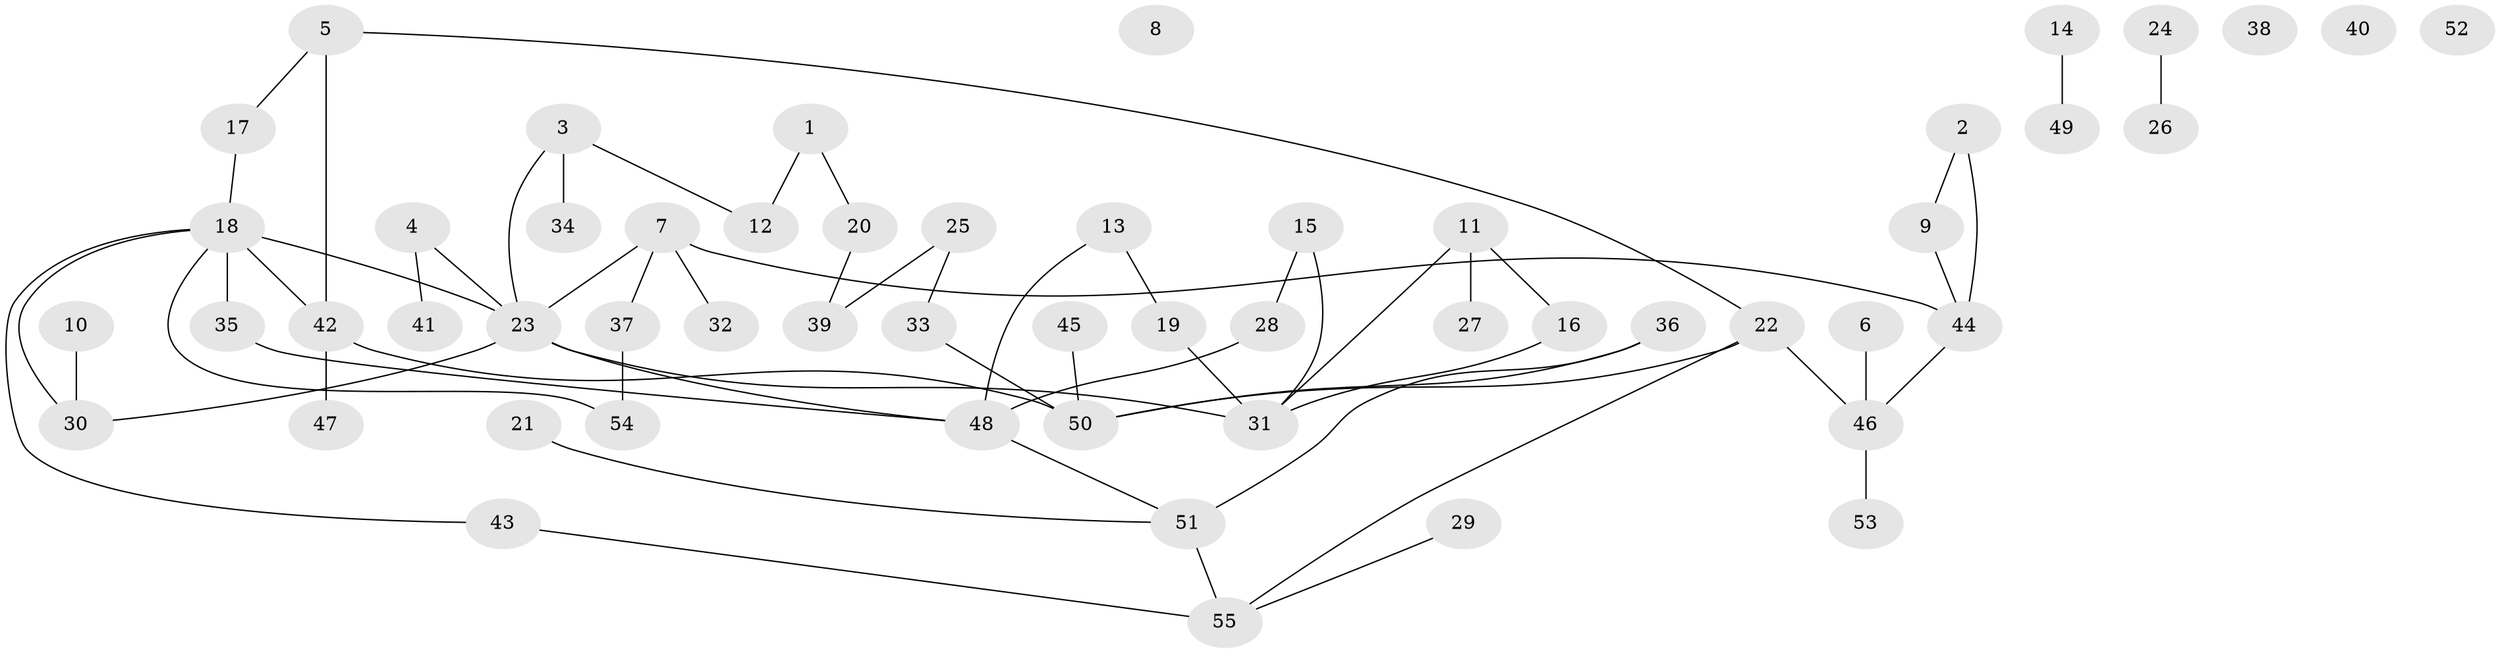 // Generated by graph-tools (version 1.1) at 2025/00/03/09/25 03:00:51]
// undirected, 55 vertices, 62 edges
graph export_dot {
graph [start="1"]
  node [color=gray90,style=filled];
  1;
  2;
  3;
  4;
  5;
  6;
  7;
  8;
  9;
  10;
  11;
  12;
  13;
  14;
  15;
  16;
  17;
  18;
  19;
  20;
  21;
  22;
  23;
  24;
  25;
  26;
  27;
  28;
  29;
  30;
  31;
  32;
  33;
  34;
  35;
  36;
  37;
  38;
  39;
  40;
  41;
  42;
  43;
  44;
  45;
  46;
  47;
  48;
  49;
  50;
  51;
  52;
  53;
  54;
  55;
  1 -- 12;
  1 -- 20;
  2 -- 9;
  2 -- 44;
  3 -- 12;
  3 -- 23;
  3 -- 34;
  4 -- 23;
  4 -- 41;
  5 -- 17;
  5 -- 22;
  5 -- 42;
  6 -- 46;
  7 -- 23;
  7 -- 32;
  7 -- 37;
  7 -- 44;
  9 -- 44;
  10 -- 30;
  11 -- 16;
  11 -- 27;
  11 -- 31;
  13 -- 19;
  13 -- 48;
  14 -- 49;
  15 -- 28;
  15 -- 31;
  16 -- 31;
  17 -- 18;
  18 -- 23;
  18 -- 30;
  18 -- 35;
  18 -- 42;
  18 -- 43;
  18 -- 54;
  19 -- 31;
  20 -- 39;
  21 -- 51;
  22 -- 46;
  22 -- 50;
  22 -- 55;
  23 -- 30;
  23 -- 31;
  23 -- 48;
  24 -- 26;
  25 -- 33;
  25 -- 39;
  28 -- 48;
  29 -- 55;
  33 -- 50;
  35 -- 48;
  36 -- 50;
  36 -- 51;
  37 -- 54;
  42 -- 47;
  42 -- 50;
  43 -- 55;
  44 -- 46;
  45 -- 50;
  46 -- 53;
  48 -- 51;
  51 -- 55;
}
